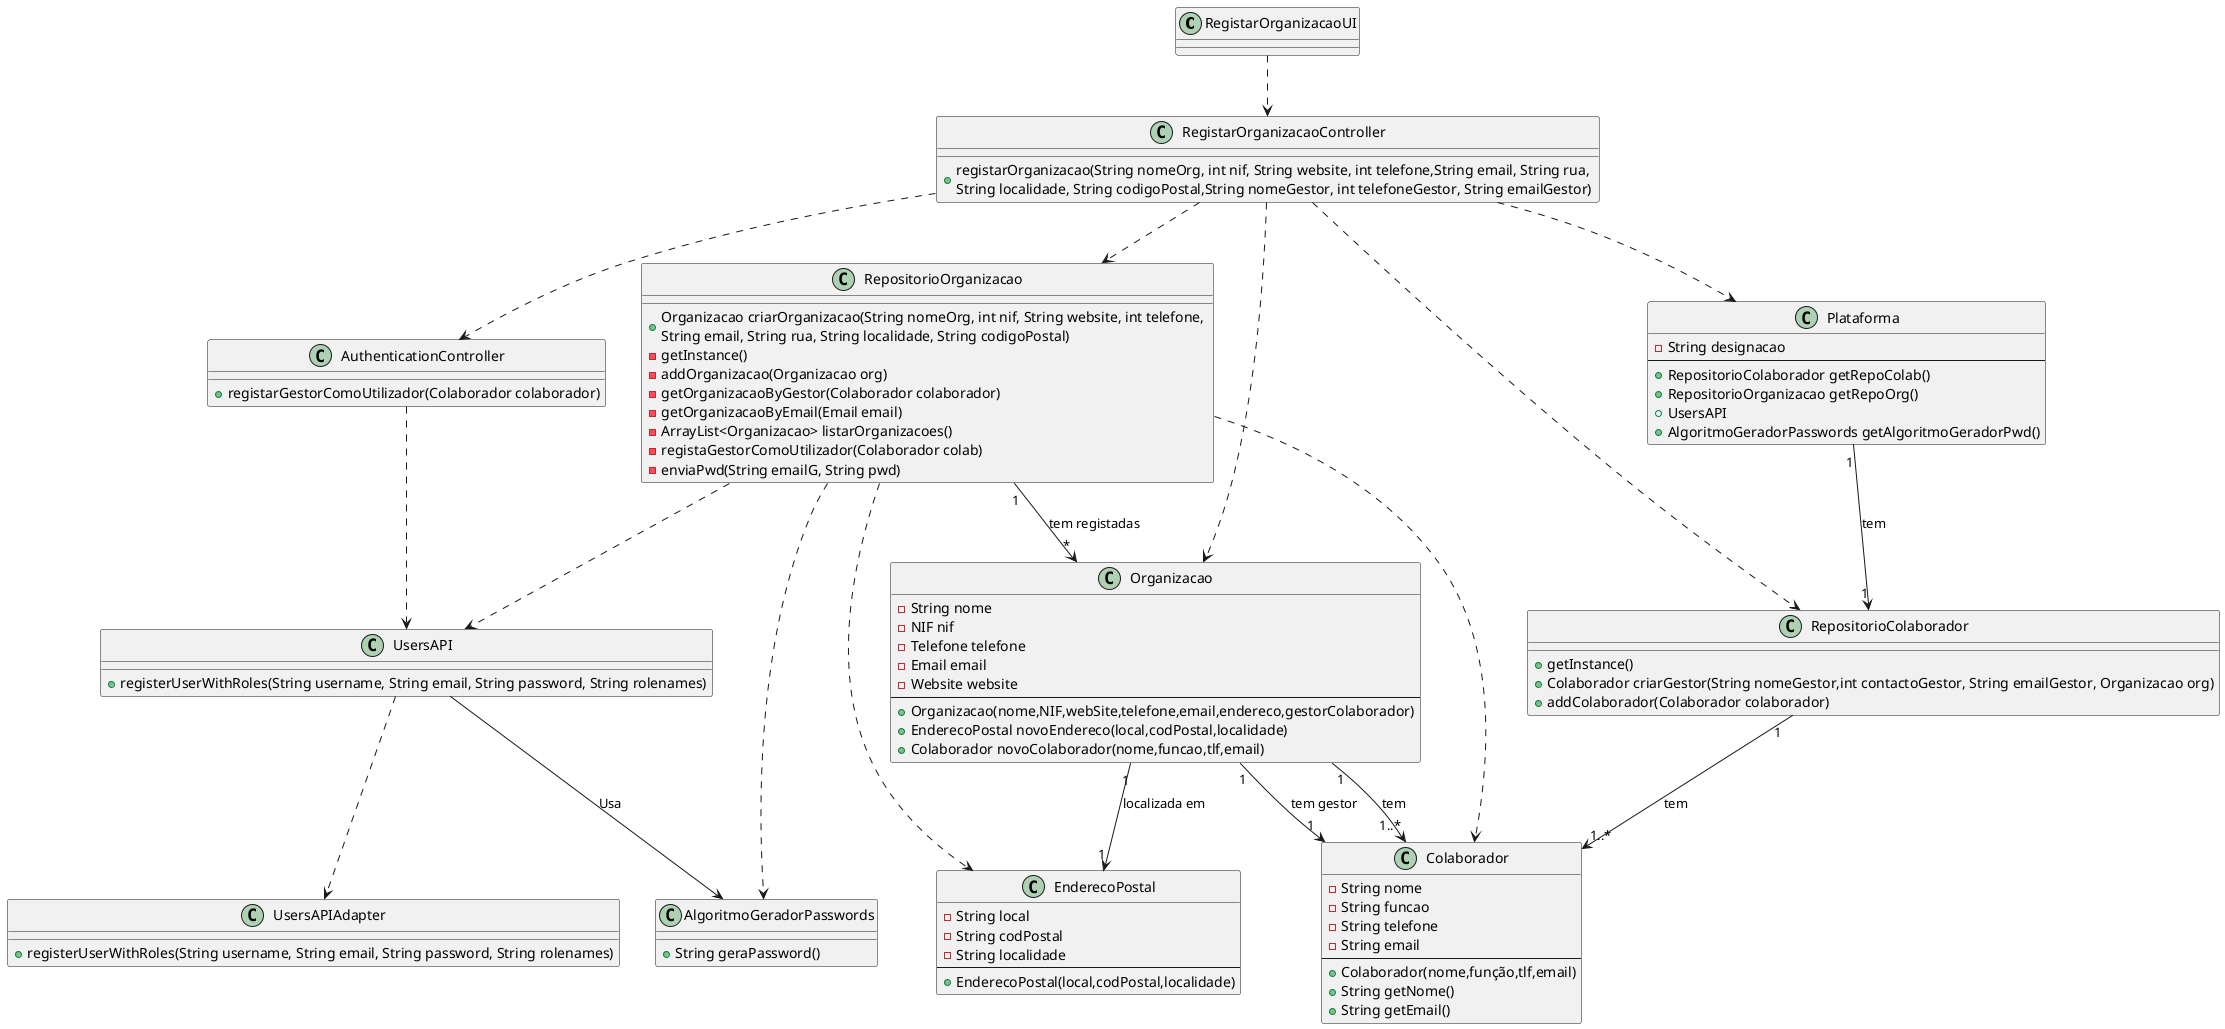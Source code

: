 @startuml
class RegistarOrganizacaoUI{
}
class RegistarOrganizacaoController{
+registarOrganizacao(String nomeOrg, int nif, String website, int telefone,String email, String rua, \nString localidade, String codigoPostal,String nomeGestor, int telefoneGestor, String emailGestor)
}
class Organizacao{
    -String nome
    -NIF nif
    -Telefone telefone
    -Email email
    -Website website
    --
    +Organizacao(nome,NIF,webSite,telefone,email,endereco,gestorColaborador)
    +EnderecoPostal novoEndereco(local,codPostal,localidade)
    +Colaborador novoColaborador(nome,funcao,tlf,email)
}
class RepositorioOrganizacao{
    +Organizacao criarOrganizacao(String nomeOrg, int nif, String website, int telefone, \nString email, String rua, String localidade, String codigoPostal)
    -getInstance()
    -addOrganizacao(Organizacao org)
    -getOrganizacaoByGestor(Colaborador colaborador)
    -getOrganizacaoByEmail(Email email)
    -ArrayList<Organizacao> listarOrganizacoes()
    -registaGestorComoUtilizador(Colaborador colab)
    -enviaPwd(String emailG, String pwd)
}
class Plataforma{
    -String designacao
    --
    +RepositorioColaborador getRepoColab()
    +RepositorioOrganizacao getRepoOrg()
    +UsersAPI
    +AlgoritmoGeradorPasswords getAlgoritmoGeradorPwd()
}
class EnderecoPostal{
    -String local
    -String codPostal
    -String localidade
    --
    +EnderecoPostal(local,codPostal,localidade)
}
class Colaborador{
    -String nome
    -String funcao
    -String telefone
    -String email
    --
    +Colaborador(nome,função,tlf,email)
    +String getNome()
    +String getEmail()
}
class UsersAPI{
    +registerUserWithRoles(String username, String email, String password, String rolenames)
}

class UsersAPIAdapter{
    +registerUserWithRoles(String username, String email, String password, String rolenames)
}

class AlgoritmoGeradorPasswords{
    +String geraPassword()
}

class AuthenticationController{
    +registarGestorComoUtilizador(Colaborador colaborador)
}

class RepositorioColaborador{
    +getInstance()
    +Colaborador criarGestor(String nomeGestor,int contactoGestor, String emailGestor, Organizacao org)
    +addColaborador(Colaborador colaborador)
}


RegistarOrganizacaoUI ..> RegistarOrganizacaoController
RegistarOrganizacaoController ..> Organizacao
RegistarOrganizacaoController ..> RepositorioOrganizacao
RegistarOrganizacaoController ..> Plataforma
RegistarOrganizacaoController ..> AuthenticationController
RegistarOrganizacaoController ..> RepositorioColaborador
AuthenticationController ..> UsersAPI
UsersAPI --> AlgoritmoGeradorPasswords : Usa
UsersAPI ..> UsersAPIAdapter
Plataforma "1" --> "1" RepositorioColaborador : tem
RepositorioColaborador "1"--> "1..*" Colaborador : tem
RepositorioOrganizacao "1" --> "*" Organizacao : tem registadas
RepositorioOrganizacao ..> UsersAPI
RepositorioOrganizacao ..> AlgoritmoGeradorPasswords
Organizacao "1" --> "1" EnderecoPostal : localizada em
Organizacao "1" --> "1..*" Colaborador : tem
Organizacao "1" --> "1" Colaborador: tem gestor
RepositorioOrganizacao ..> Colaborador
RepositorioOrganizacao ..> EnderecoPostal
@enduml